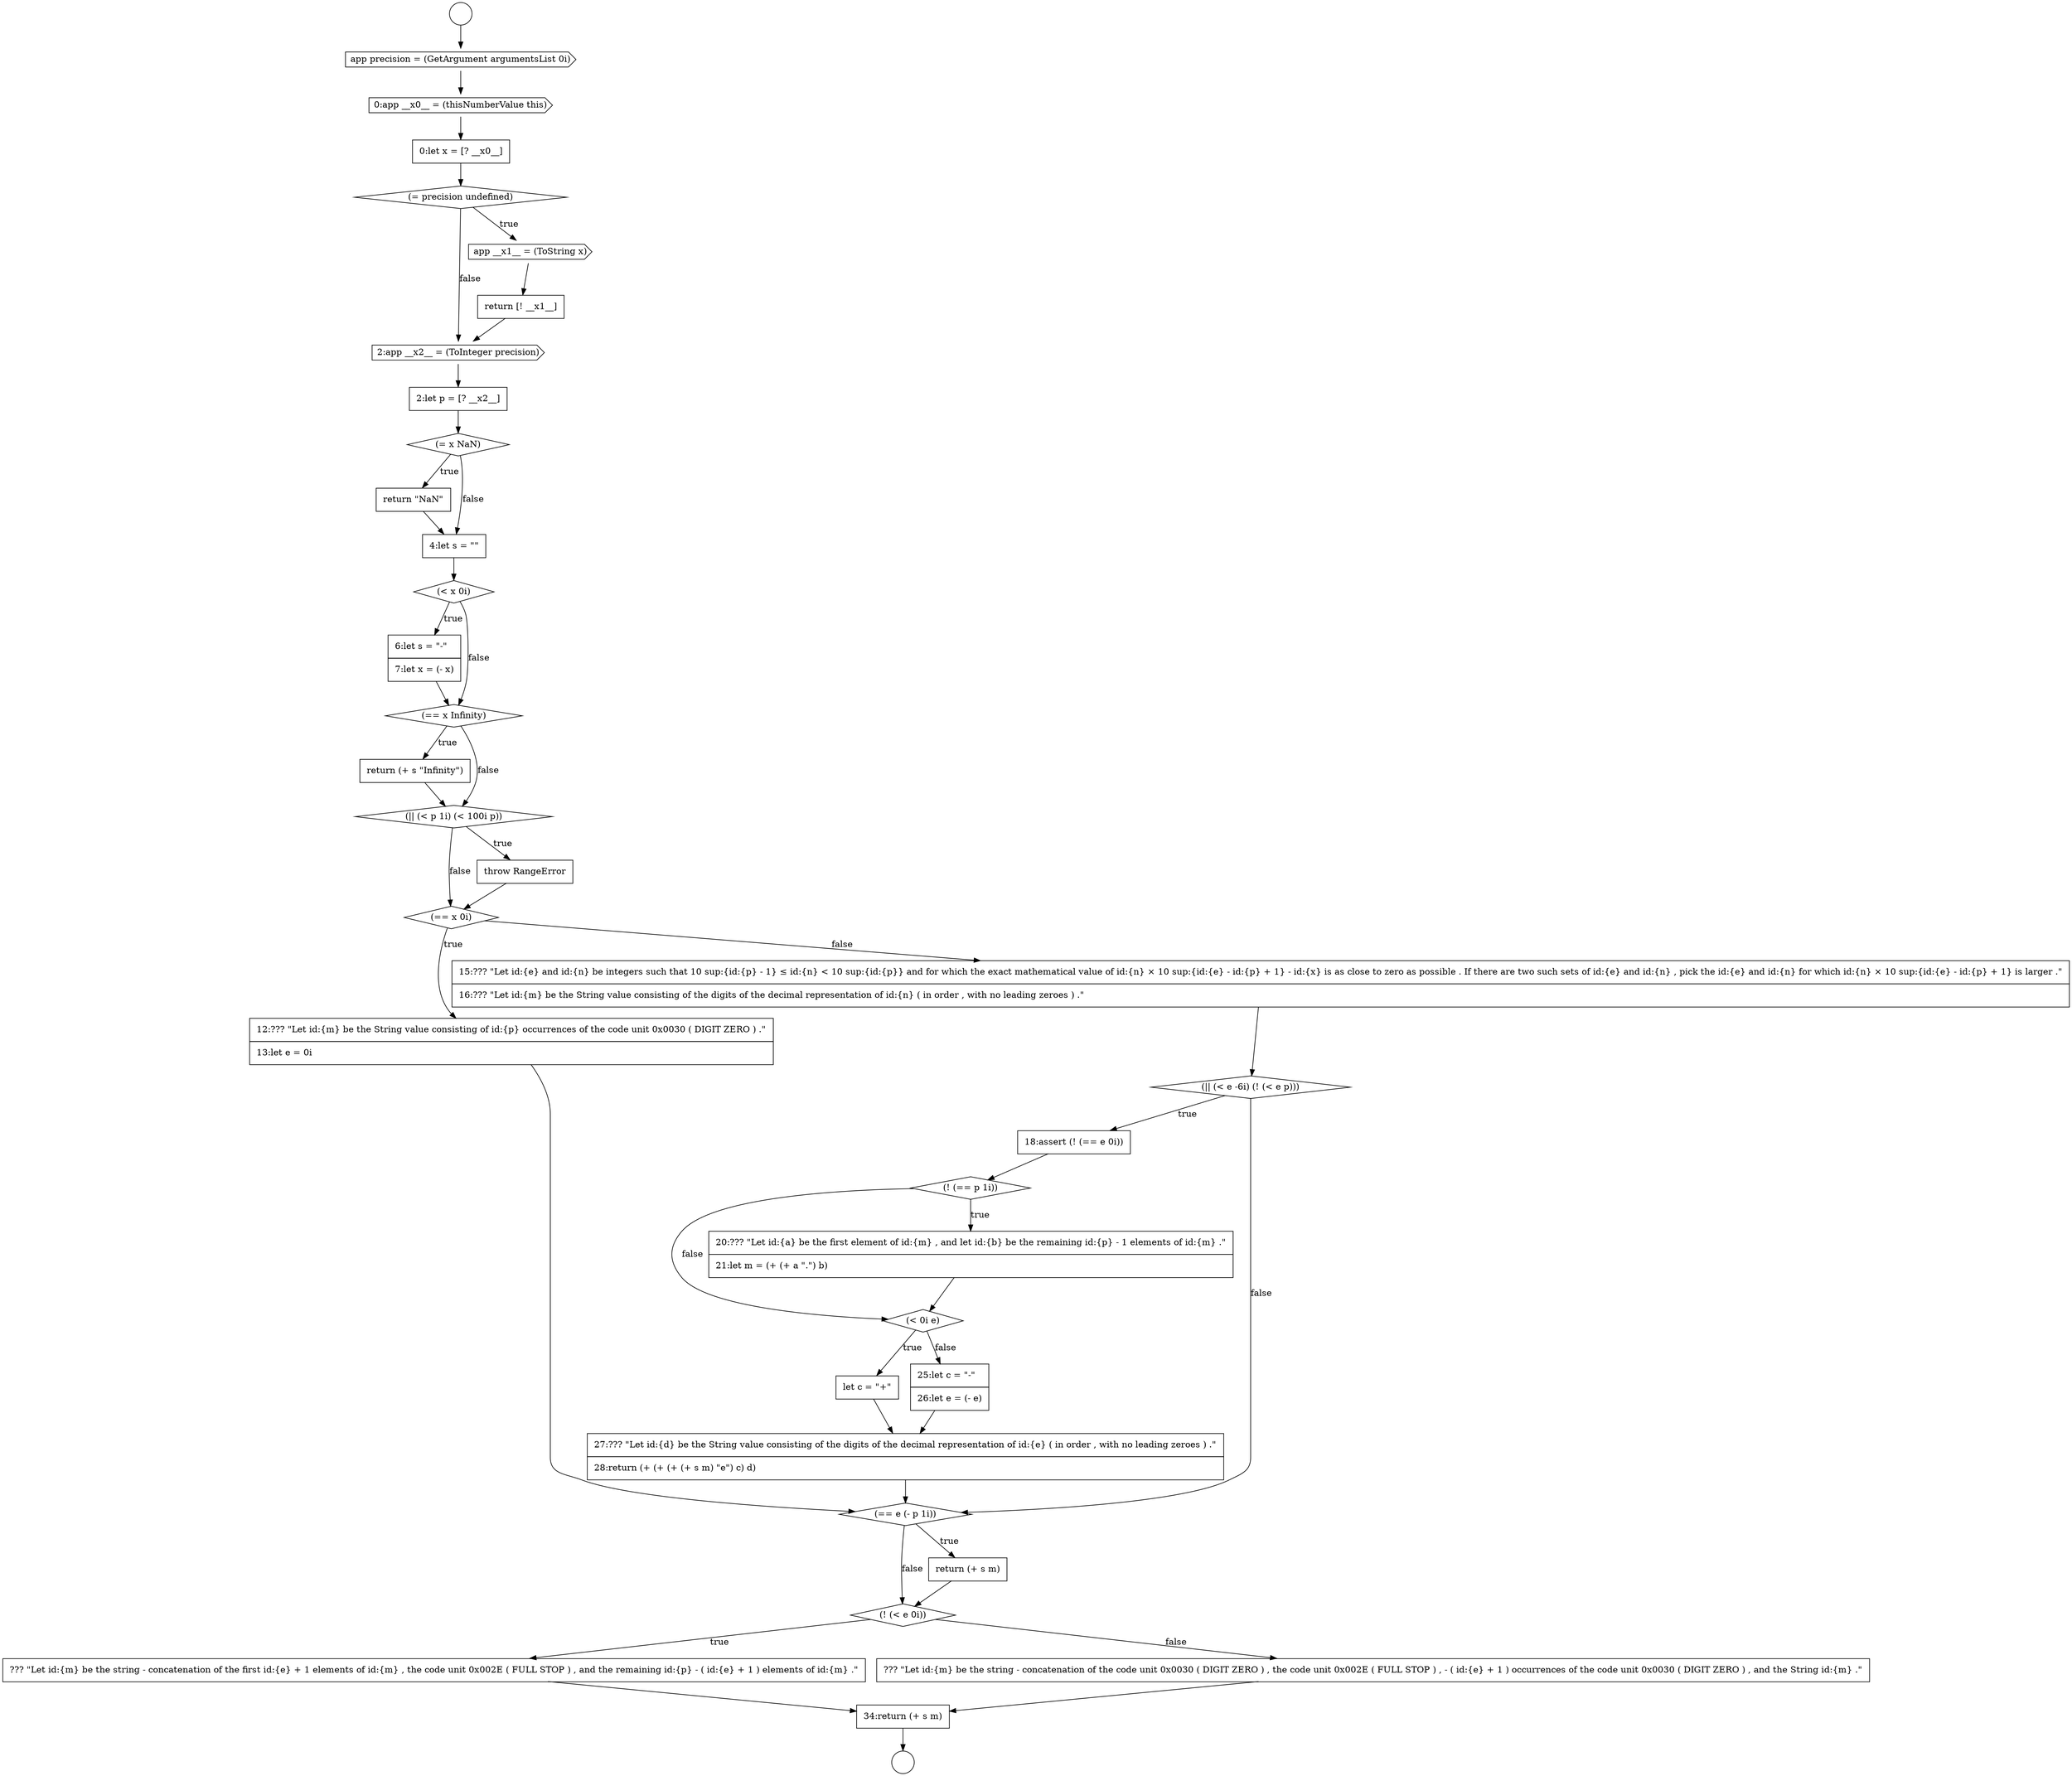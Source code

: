 digraph {
  node12221 [shape=cds, label=<<font color="black">0:app __x0__ = (thisNumberValue this)</font>> color="black" fillcolor="white" style=filled]
  node12244 [shape=diamond, label=<<font color="black">(&lt; 0i e)</font>> color="black" fillcolor="white" style=filled]
  node12225 [shape=none, margin=0, label=<<font color="black">
    <table border="0" cellborder="1" cellspacing="0" cellpadding="10">
      <tr><td align="left">return [! __x1__]</td></tr>
    </table>
  </font>> color="black" fillcolor="white" style=filled]
  node12229 [shape=none, margin=0, label=<<font color="black">
    <table border="0" cellborder="1" cellspacing="0" cellpadding="10">
      <tr><td align="left">return &quot;NaN&quot;</td></tr>
    </table>
  </font>> color="black" fillcolor="white" style=filled]
  node12232 [shape=none, margin=0, label=<<font color="black">
    <table border="0" cellborder="1" cellspacing="0" cellpadding="10">
      <tr><td align="left">6:let s = &quot;-&quot;</td></tr>
      <tr><td align="left">7:let x = (- x)</td></tr>
    </table>
  </font>> color="black" fillcolor="white" style=filled]
  node12247 [shape=none, margin=0, label=<<font color="black">
    <table border="0" cellborder="1" cellspacing="0" cellpadding="10">
      <tr><td align="left">27:??? &quot;Let id:{d} be the String value consisting of the digits of the decimal representation of id:{e} ( in order , with no leading zeroes ) .&quot;</td></tr>
      <tr><td align="left">28:return (+ (+ (+ (+ s m) &quot;e&quot;) c) d)</td></tr>
    </table>
  </font>> color="black" fillcolor="white" style=filled]
  node12228 [shape=diamond, label=<<font color="black">(= x NaN)</font>> color="black" fillcolor="white" style=filled]
  node12243 [shape=none, margin=0, label=<<font color="black">
    <table border="0" cellborder="1" cellspacing="0" cellpadding="10">
      <tr><td align="left">20:??? &quot;Let id:{a} be the first element of id:{m} , and let id:{b} be the remaining id:{p} - 1 elements of id:{m} .&quot;</td></tr>
      <tr><td align="left">21:let m = (+ (+ a &quot;.&quot;) b)</td></tr>
    </table>
  </font>> color="black" fillcolor="white" style=filled]
  node12223 [shape=diamond, label=<<font color="black">(= precision undefined)</font>> color="black" fillcolor="white" style=filled]
  node12218 [shape=circle label=" " color="black" fillcolor="white" style=filled]
  node12250 [shape=diamond, label=<<font color="black">(! (&lt; e 0i))</font>> color="black" fillcolor="white" style=filled]
  node12231 [shape=diamond, label=<<font color="black">(&lt; x 0i)</font>> color="black" fillcolor="white" style=filled]
  node12242 [shape=diamond, label=<<font color="black">(! (== p 1i))</font>> color="black" fillcolor="white" style=filled]
  node12227 [shape=none, margin=0, label=<<font color="black">
    <table border="0" cellborder="1" cellspacing="0" cellpadding="10">
      <tr><td align="left">2:let p = [? __x2__]</td></tr>
    </table>
  </font>> color="black" fillcolor="white" style=filled]
  node12219 [shape=circle label=" " color="black" fillcolor="white" style=filled]
  node12241 [shape=none, margin=0, label=<<font color="black">
    <table border="0" cellborder="1" cellspacing="0" cellpadding="10">
      <tr><td align="left">18:assert (! (== e 0i))</td></tr>
    </table>
  </font>> color="black" fillcolor="white" style=filled]
  node12226 [shape=cds, label=<<font color="black">2:app __x2__ = (ToInteger precision)</font>> color="black" fillcolor="white" style=filled]
  node12245 [shape=none, margin=0, label=<<font color="black">
    <table border="0" cellborder="1" cellspacing="0" cellpadding="10">
      <tr><td align="left">let c = &quot;+&quot;</td></tr>
    </table>
  </font>> color="black" fillcolor="white" style=filled]
  node12230 [shape=none, margin=0, label=<<font color="black">
    <table border="0" cellborder="1" cellspacing="0" cellpadding="10">
      <tr><td align="left">4:let s = &quot;&quot;</td></tr>
    </table>
  </font>> color="black" fillcolor="white" style=filled]
  node12240 [shape=diamond, label=<<font color="black">(|| (&lt; e -6i) (! (&lt; e p)))</font>> color="black" fillcolor="white" style=filled]
  node12237 [shape=diamond, label=<<font color="black">(== x 0i)</font>> color="black" fillcolor="white" style=filled]
  node12236 [shape=none, margin=0, label=<<font color="black">
    <table border="0" cellborder="1" cellspacing="0" cellpadding="10">
      <tr><td align="left">throw RangeError</td></tr>
    </table>
  </font>> color="black" fillcolor="white" style=filled]
  node12249 [shape=none, margin=0, label=<<font color="black">
    <table border="0" cellborder="1" cellspacing="0" cellpadding="10">
      <tr><td align="left">return (+ s m)</td></tr>
    </table>
  </font>> color="black" fillcolor="white" style=filled]
  node12222 [shape=none, margin=0, label=<<font color="black">
    <table border="0" cellborder="1" cellspacing="0" cellpadding="10">
      <tr><td align="left">0:let x = [? __x0__]</td></tr>
    </table>
  </font>> color="black" fillcolor="white" style=filled]
  node12238 [shape=none, margin=0, label=<<font color="black">
    <table border="0" cellborder="1" cellspacing="0" cellpadding="10">
      <tr><td align="left">12:??? &quot;Let id:{m} be the String value consisting of id:{p} occurrences of the code unit 0x0030 ( DIGIT ZERO ) .&quot;</td></tr>
      <tr><td align="left">13:let e = 0i</td></tr>
    </table>
  </font>> color="black" fillcolor="white" style=filled]
  node12233 [shape=diamond, label=<<font color="black">(== x Infinity)</font>> color="black" fillcolor="white" style=filled]
  node12246 [shape=none, margin=0, label=<<font color="black">
    <table border="0" cellborder="1" cellspacing="0" cellpadding="10">
      <tr><td align="left">25:let c = &quot;-&quot;</td></tr>
      <tr><td align="left">26:let e = (- e)</td></tr>
    </table>
  </font>> color="black" fillcolor="white" style=filled]
  node12248 [shape=diamond, label=<<font color="black">(== e (- p 1i))</font>> color="black" fillcolor="white" style=filled]
  node12224 [shape=cds, label=<<font color="black">app __x1__ = (ToString x)</font>> color="black" fillcolor="white" style=filled]
  node12251 [shape=none, margin=0, label=<<font color="black">
    <table border="0" cellborder="1" cellspacing="0" cellpadding="10">
      <tr><td align="left">??? &quot;Let id:{m} be the string - concatenation of the first id:{e} + 1 elements of id:{m} , the code unit 0x002E ( FULL STOP ) , and the remaining id:{p} - ( id:{e} + 1 ) elements of id:{m} .&quot;</td></tr>
    </table>
  </font>> color="black" fillcolor="white" style=filled]
  node12239 [shape=none, margin=0, label=<<font color="black">
    <table border="0" cellborder="1" cellspacing="0" cellpadding="10">
      <tr><td align="left">15:??? &quot;Let id:{e} and id:{n} be integers such that 10 sup:{id:{p} - 1} &le; id:{n} &lt; 10 sup:{id:{p}} and for which the exact mathematical value of id:{n} &times; 10 sup:{id:{e} - id:{p} + 1} - id:{x} is as close to zero as possible . If there are two such sets of id:{e} and id:{n} , pick the id:{e} and id:{n} for which id:{n} &times; 10 sup:{id:{e} - id:{p} + 1} is larger .&quot;</td></tr>
      <tr><td align="left">16:??? &quot;Let id:{m} be the String value consisting of the digits of the decimal representation of id:{n} ( in order , with no leading zeroes ) .&quot;</td></tr>
    </table>
  </font>> color="black" fillcolor="white" style=filled]
  node12234 [shape=none, margin=0, label=<<font color="black">
    <table border="0" cellborder="1" cellspacing="0" cellpadding="10">
      <tr><td align="left">return (+ s &quot;Infinity&quot;)</td></tr>
    </table>
  </font>> color="black" fillcolor="white" style=filled]
  node12252 [shape=none, margin=0, label=<<font color="black">
    <table border="0" cellborder="1" cellspacing="0" cellpadding="10">
      <tr><td align="left">??? &quot;Let id:{m} be the string - concatenation of the code unit 0x0030 ( DIGIT ZERO ) , the code unit 0x002E ( FULL STOP ) , - ( id:{e} + 1 ) occurrences of the code unit 0x0030 ( DIGIT ZERO ) , and the String id:{m} .&quot;</td></tr>
    </table>
  </font>> color="black" fillcolor="white" style=filled]
  node12253 [shape=none, margin=0, label=<<font color="black">
    <table border="0" cellborder="1" cellspacing="0" cellpadding="10">
      <tr><td align="left">34:return (+ s m)</td></tr>
    </table>
  </font>> color="black" fillcolor="white" style=filled]
  node12220 [shape=cds, label=<<font color="black">app precision = (GetArgument argumentsList 0i)</font>> color="black" fillcolor="white" style=filled]
  node12235 [shape=diamond, label=<<font color="black">(|| (&lt; p 1i) (&lt; 100i p))</font>> color="black" fillcolor="white" style=filled]
  node12242 -> node12243 [label=<<font color="black">true</font>> color="black"]
  node12242 -> node12244 [label=<<font color="black">false</font>> color="black"]
  node12252 -> node12253 [ color="black"]
  node12243 -> node12244 [ color="black"]
  node12248 -> node12249 [label=<<font color="black">true</font>> color="black"]
  node12248 -> node12250 [label=<<font color="black">false</font>> color="black"]
  node12246 -> node12247 [ color="black"]
  node12234 -> node12235 [ color="black"]
  node12238 -> node12248 [ color="black"]
  node12245 -> node12247 [ color="black"]
  node12236 -> node12237 [ color="black"]
  node12249 -> node12250 [ color="black"]
  node12233 -> node12234 [label=<<font color="black">true</font>> color="black"]
  node12233 -> node12235 [label=<<font color="black">false</font>> color="black"]
  node12230 -> node12231 [ color="black"]
  node12229 -> node12230 [ color="black"]
  node12241 -> node12242 [ color="black"]
  node12227 -> node12228 [ color="black"]
  node12247 -> node12248 [ color="black"]
  node12220 -> node12221 [ color="black"]
  node12251 -> node12253 [ color="black"]
  node12228 -> node12229 [label=<<font color="black">true</font>> color="black"]
  node12228 -> node12230 [label=<<font color="black">false</font>> color="black"]
  node12250 -> node12251 [label=<<font color="black">true</font>> color="black"]
  node12250 -> node12252 [label=<<font color="black">false</font>> color="black"]
  node12222 -> node12223 [ color="black"]
  node12232 -> node12233 [ color="black"]
  node12239 -> node12240 [ color="black"]
  node12218 -> node12220 [ color="black"]
  node12225 -> node12226 [ color="black"]
  node12231 -> node12232 [label=<<font color="black">true</font>> color="black"]
  node12231 -> node12233 [label=<<font color="black">false</font>> color="black"]
  node12235 -> node12236 [label=<<font color="black">true</font>> color="black"]
  node12235 -> node12237 [label=<<font color="black">false</font>> color="black"]
  node12224 -> node12225 [ color="black"]
  node12221 -> node12222 [ color="black"]
  node12244 -> node12245 [label=<<font color="black">true</font>> color="black"]
  node12244 -> node12246 [label=<<font color="black">false</font>> color="black"]
  node12237 -> node12238 [label=<<font color="black">true</font>> color="black"]
  node12237 -> node12239 [label=<<font color="black">false</font>> color="black"]
  node12253 -> node12219 [ color="black"]
  node12240 -> node12241 [label=<<font color="black">true</font>> color="black"]
  node12240 -> node12248 [label=<<font color="black">false</font>> color="black"]
  node12223 -> node12224 [label=<<font color="black">true</font>> color="black"]
  node12223 -> node12226 [label=<<font color="black">false</font>> color="black"]
  node12226 -> node12227 [ color="black"]
}
